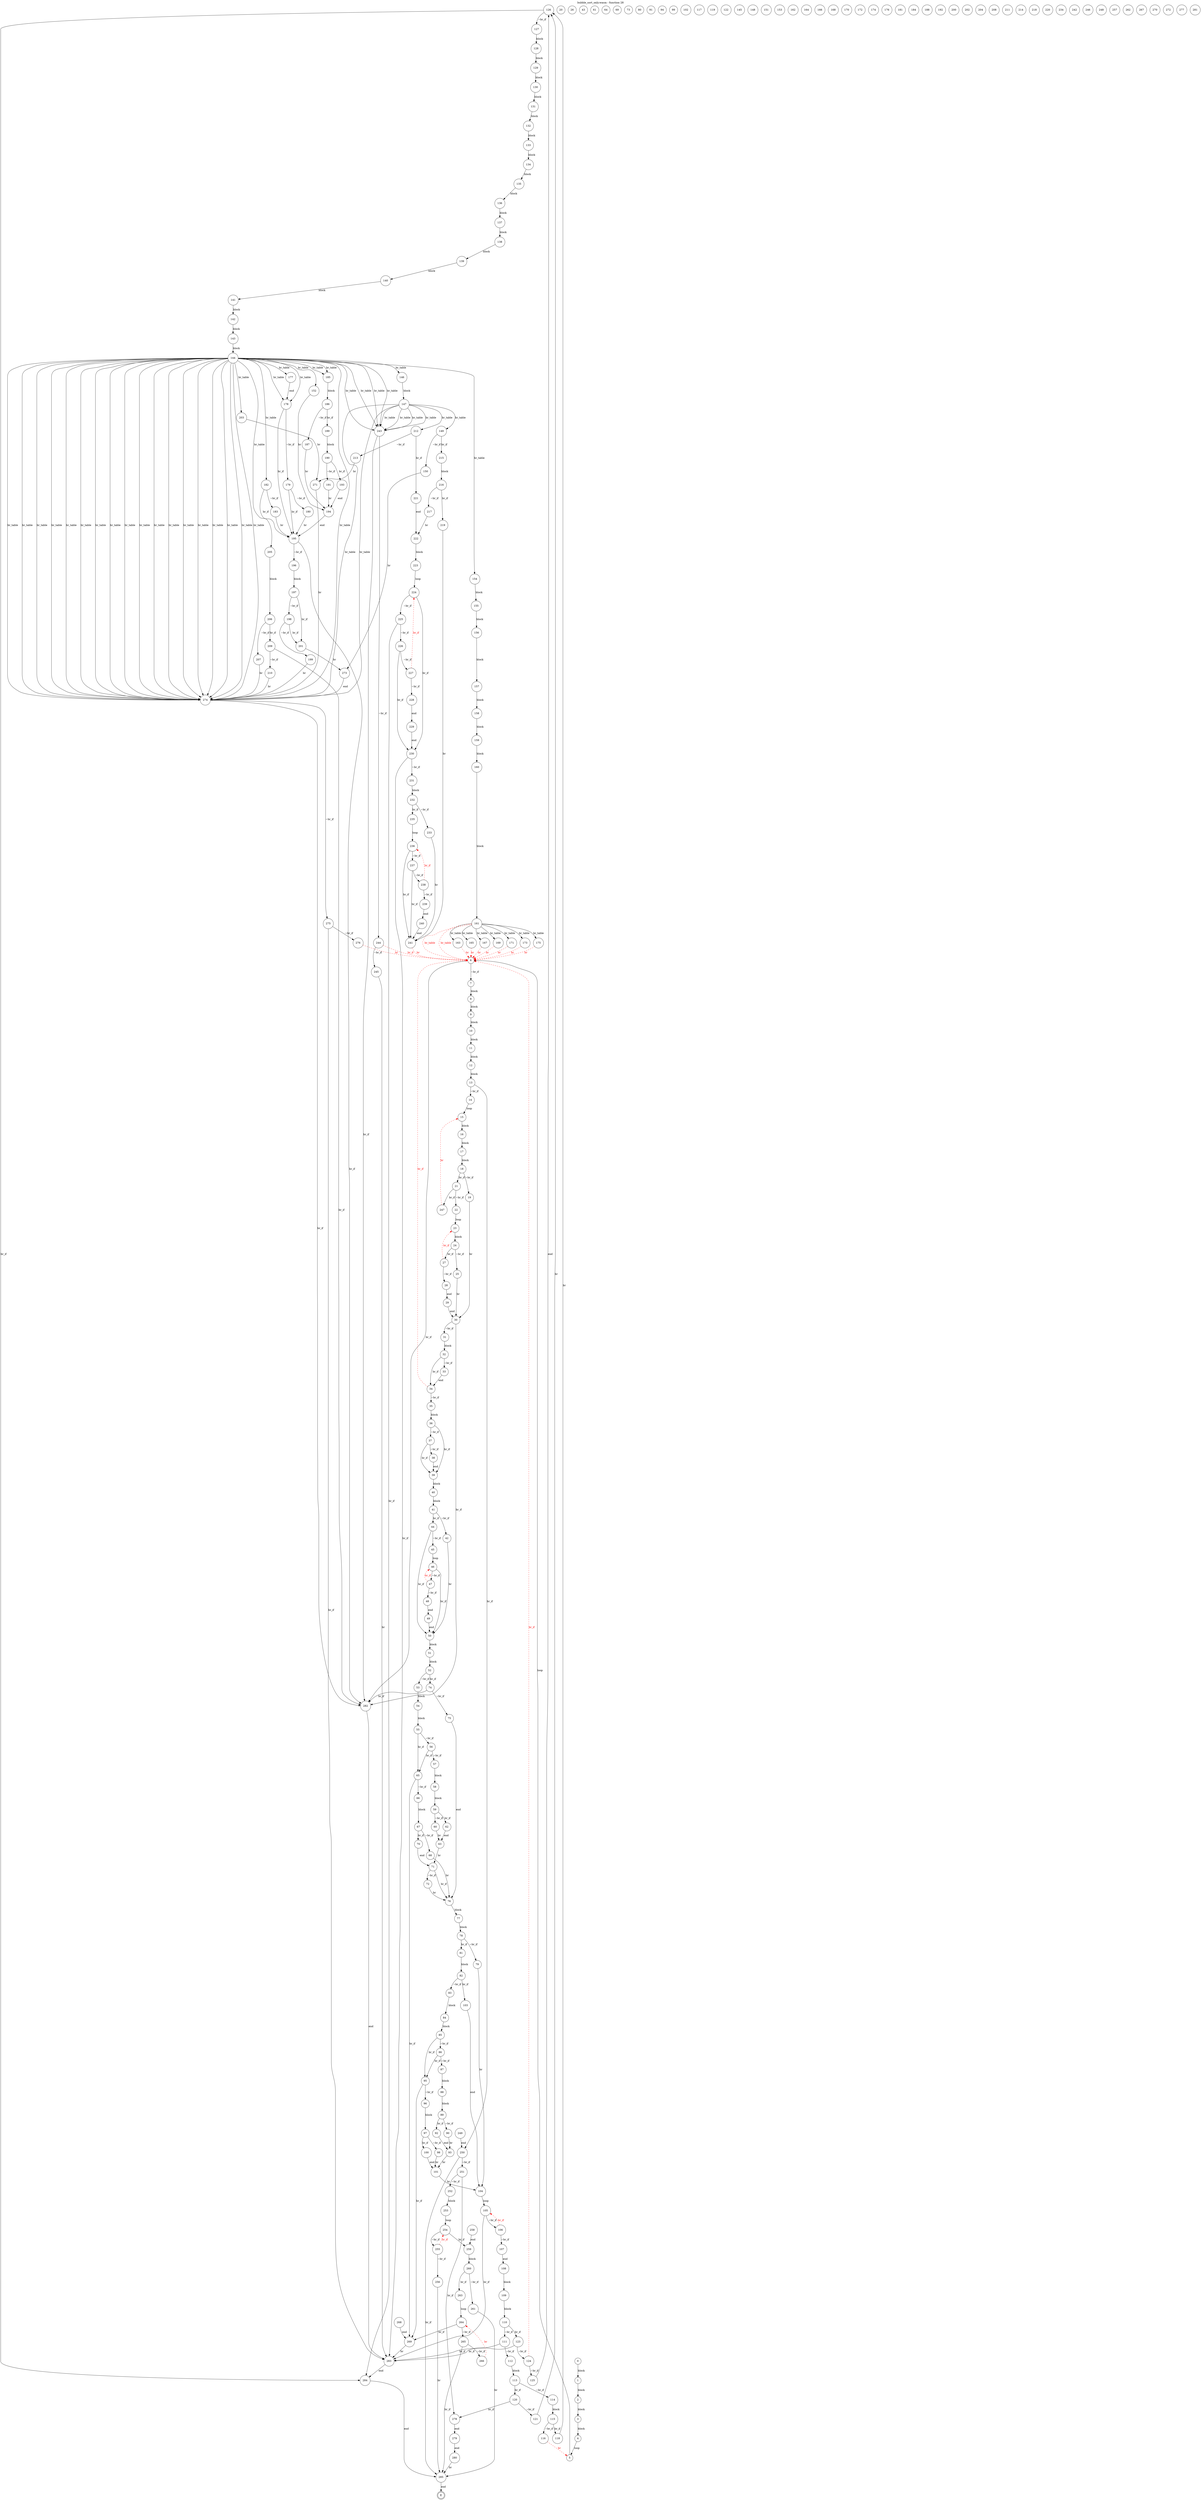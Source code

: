 digraph finite_state_machine {
    label = "bubble_sort_only.wasm - function 28"
    labelloc =  t
    labelfontsize = 16
    labelfontcolor = black
    labelfontname = "Helvetica"
    node [shape = doublecircle]; E ;
node [shape=circle, fontcolor=black, style="", label="0"]0
node [shape=circle, fontcolor=black, style="", label="1"]1
node [shape=circle, fontcolor=black, style="", label="2"]2
node [shape=circle, fontcolor=black, style="", label="3"]3
node [shape=circle, fontcolor=black, style="", label="4"]4
node [shape=circle, fontcolor=black, style="", label="5"]5
node [shape=circle, fontcolor=black, style="", label="6"]6
node [shape=circle, fontcolor=black, style="", label="7"]7
node [shape=circle, fontcolor=black, style="", label="8"]8
node [shape=circle, fontcolor=black, style="", label="9"]9
node [shape=circle, fontcolor=black, style="", label="10"]10
node [shape=circle, fontcolor=black, style="", label="11"]11
node [shape=circle, fontcolor=black, style="", label="12"]12
node [shape=circle, fontcolor=black, style="", label="13"]13
node [shape=circle, fontcolor=black, style="", label="14"]14
node [shape=circle, fontcolor=black, style="", label="15"]15
node [shape=circle, fontcolor=black, style="", label="16"]16
node [shape=circle, fontcolor=black, style="", label="17"]17
node [shape=circle, fontcolor=black, style="", label="18"]18
node [shape=circle, fontcolor=black, style="", label="19"]19
node [shape=circle, fontcolor=black, style="", label="20"]20
node [shape=circle, fontcolor=black, style="", label="21"]21
node [shape=circle, fontcolor=black, style="", label="22"]22
node [shape=circle, fontcolor=black, style="", label="23"]23
node [shape=circle, fontcolor=black, style="", label="24"]24
node [shape=circle, fontcolor=black, style="", label="25"]25
node [shape=circle, fontcolor=black, style="", label="26"]26
node [shape=circle, fontcolor=black, style="", label="27"]27
node [shape=circle, fontcolor=black, style="", label="28"]28
node [shape=circle, fontcolor=black, style="", label="29"]29
node [shape=circle, fontcolor=black, style="", label="30"]30
node [shape=circle, fontcolor=black, style="", label="31"]31
node [shape=circle, fontcolor=black, style="", label="32"]32
node [shape=circle, fontcolor=black, style="", label="33"]33
node [shape=circle, fontcolor=black, style="", label="34"]34
node [shape=circle, fontcolor=black, style="", label="35"]35
node [shape=circle, fontcolor=black, style="", label="36"]36
node [shape=circle, fontcolor=black, style="", label="37"]37
node [shape=circle, fontcolor=black, style="", label="38"]38
node [shape=circle, fontcolor=black, style="", label="39"]39
node [shape=circle, fontcolor=black, style="", label="40"]40
node [shape=circle, fontcolor=black, style="", label="41"]41
node [shape=circle, fontcolor=black, style="", label="42"]42
node [shape=circle, fontcolor=black, style="", label="43"]43
node [shape=circle, fontcolor=black, style="", label="44"]44
node [shape=circle, fontcolor=black, style="", label="45"]45
node [shape=circle, fontcolor=black, style="", label="46"]46
node [shape=circle, fontcolor=black, style="", label="47"]47
node [shape=circle, fontcolor=black, style="", label="48"]48
node [shape=circle, fontcolor=black, style="", label="49"]49
node [shape=circle, fontcolor=black, style="", label="50"]50
node [shape=circle, fontcolor=black, style="", label="51"]51
node [shape=circle, fontcolor=black, style="", label="52"]52
node [shape=circle, fontcolor=black, style="", label="53"]53
node [shape=circle, fontcolor=black, style="", label="54"]54
node [shape=circle, fontcolor=black, style="", label="55"]55
node [shape=circle, fontcolor=black, style="", label="56"]56
node [shape=circle, fontcolor=black, style="", label="57"]57
node [shape=circle, fontcolor=black, style="", label="58"]58
node [shape=circle, fontcolor=black, style="", label="59"]59
node [shape=circle, fontcolor=black, style="", label="60"]60
node [shape=circle, fontcolor=black, style="", label="61"]61
node [shape=circle, fontcolor=black, style="", label="62"]62
node [shape=circle, fontcolor=black, style="", label="63"]63
node [shape=circle, fontcolor=black, style="", label="64"]64
node [shape=circle, fontcolor=black, style="", label="65"]65
node [shape=circle, fontcolor=black, style="", label="66"]66
node [shape=circle, fontcolor=black, style="", label="67"]67
node [shape=circle, fontcolor=black, style="", label="68"]68
node [shape=circle, fontcolor=black, style="", label="69"]69
node [shape=circle, fontcolor=black, style="", label="70"]70
node [shape=circle, fontcolor=black, style="", label="71"]71
node [shape=circle, fontcolor=black, style="", label="72"]72
node [shape=circle, fontcolor=black, style="", label="73"]73
node [shape=circle, fontcolor=black, style="", label="74"]74
node [shape=circle, fontcolor=black, style="", label="75"]75
node [shape=circle, fontcolor=black, style="", label="76"]76
node [shape=circle, fontcolor=black, style="", label="77"]77
node [shape=circle, fontcolor=black, style="", label="78"]78
node [shape=circle, fontcolor=black, style="", label="79"]79
node [shape=circle, fontcolor=black, style="", label="80"]80
node [shape=circle, fontcolor=black, style="", label="81"]81
node [shape=circle, fontcolor=black, style="", label="82"]82
node [shape=circle, fontcolor=black, style="", label="83"]83
node [shape=circle, fontcolor=black, style="", label="84"]84
node [shape=circle, fontcolor=black, style="", label="85"]85
node [shape=circle, fontcolor=black, style="", label="86"]86
node [shape=circle, fontcolor=black, style="", label="87"]87
node [shape=circle, fontcolor=black, style="", label="88"]88
node [shape=circle, fontcolor=black, style="", label="89"]89
node [shape=circle, fontcolor=black, style="", label="90"]90
node [shape=circle, fontcolor=black, style="", label="91"]91
node [shape=circle, fontcolor=black, style="", label="92"]92
node [shape=circle, fontcolor=black, style="", label="93"]93
node [shape=circle, fontcolor=black, style="", label="94"]94
node [shape=circle, fontcolor=black, style="", label="95"]95
node [shape=circle, fontcolor=black, style="", label="96"]96
node [shape=circle, fontcolor=black, style="", label="97"]97
node [shape=circle, fontcolor=black, style="", label="98"]98
node [shape=circle, fontcolor=black, style="", label="99"]99
node [shape=circle, fontcolor=black, style="", label="100"]100
node [shape=circle, fontcolor=black, style="", label="101"]101
node [shape=circle, fontcolor=black, style="", label="102"]102
node [shape=circle, fontcolor=black, style="", label="103"]103
node [shape=circle, fontcolor=black, style="", label="104"]104
node [shape=circle, fontcolor=black, style="", label="105"]105
node [shape=circle, fontcolor=black, style="", label="106"]106
node [shape=circle, fontcolor=black, style="", label="107"]107
node [shape=circle, fontcolor=black, style="", label="108"]108
node [shape=circle, fontcolor=black, style="", label="109"]109
node [shape=circle, fontcolor=black, style="", label="110"]110
node [shape=circle, fontcolor=black, style="", label="111"]111
node [shape=circle, fontcolor=black, style="", label="112"]112
node [shape=circle, fontcolor=black, style="", label="113"]113
node [shape=circle, fontcolor=black, style="", label="114"]114
node [shape=circle, fontcolor=black, style="", label="115"]115
node [shape=circle, fontcolor=black, style="", label="116"]116
node [shape=circle, fontcolor=black, style="", label="117"]117
node [shape=circle, fontcolor=black, style="", label="118"]118
node [shape=circle, fontcolor=black, style="", label="119"]119
node [shape=circle, fontcolor=black, style="", label="120"]120
node [shape=circle, fontcolor=black, style="", label="121"]121
node [shape=circle, fontcolor=black, style="", label="122"]122
node [shape=circle, fontcolor=black, style="", label="123"]123
node [shape=circle, fontcolor=black, style="", label="124"]124
node [shape=circle, fontcolor=black, style="", label="125"]125
node [shape=circle, fontcolor=black, style="", label="126"]126
node [shape=circle, fontcolor=black, style="", label="127"]127
node [shape=circle, fontcolor=black, style="", label="128"]128
node [shape=circle, fontcolor=black, style="", label="129"]129
node [shape=circle, fontcolor=black, style="", label="130"]130
node [shape=circle, fontcolor=black, style="", label="131"]131
node [shape=circle, fontcolor=black, style="", label="132"]132
node [shape=circle, fontcolor=black, style="", label="133"]133
node [shape=circle, fontcolor=black, style="", label="134"]134
node [shape=circle, fontcolor=black, style="", label="135"]135
node [shape=circle, fontcolor=black, style="", label="136"]136
node [shape=circle, fontcolor=black, style="", label="137"]137
node [shape=circle, fontcolor=black, style="", label="138"]138
node [shape=circle, fontcolor=black, style="", label="139"]139
node [shape=circle, fontcolor=black, style="", label="140"]140
node [shape=circle, fontcolor=black, style="", label="141"]141
node [shape=circle, fontcolor=black, style="", label="142"]142
node [shape=circle, fontcolor=black, style="", label="143"]143
node [shape=circle, fontcolor=black, style="", label="144"]144
node [shape=circle, fontcolor=black, style="", label="145"]145
node [shape=circle, fontcolor=black, style="", label="146"]146
node [shape=circle, fontcolor=black, style="", label="147"]147
node [shape=circle, fontcolor=black, style="", label="148"]148
node [shape=circle, fontcolor=black, style="", label="149"]149
node [shape=circle, fontcolor=black, style="", label="150"]150
node [shape=circle, fontcolor=black, style="", label="151"]151
node [shape=circle, fontcolor=black, style="", label="152"]152
node [shape=circle, fontcolor=black, style="", label="153"]153
node [shape=circle, fontcolor=black, style="", label="154"]154
node [shape=circle, fontcolor=black, style="", label="155"]155
node [shape=circle, fontcolor=black, style="", label="156"]156
node [shape=circle, fontcolor=black, style="", label="157"]157
node [shape=circle, fontcolor=black, style="", label="158"]158
node [shape=circle, fontcolor=black, style="", label="159"]159
node [shape=circle, fontcolor=black, style="", label="160"]160
node [shape=circle, fontcolor=black, style="", label="161"]161
node [shape=circle, fontcolor=black, style="", label="162"]162
node [shape=circle, fontcolor=black, style="", label="163"]163
node [shape=circle, fontcolor=black, style="", label="164"]164
node [shape=circle, fontcolor=black, style="", label="165"]165
node [shape=circle, fontcolor=black, style="", label="166"]166
node [shape=circle, fontcolor=black, style="", label="167"]167
node [shape=circle, fontcolor=black, style="", label="168"]168
node [shape=circle, fontcolor=black, style="", label="169"]169
node [shape=circle, fontcolor=black, style="", label="170"]170
node [shape=circle, fontcolor=black, style="", label="171"]171
node [shape=circle, fontcolor=black, style="", label="172"]172
node [shape=circle, fontcolor=black, style="", label="173"]173
node [shape=circle, fontcolor=black, style="", label="174"]174
node [shape=circle, fontcolor=black, style="", label="175"]175
node [shape=circle, fontcolor=black, style="", label="176"]176
node [shape=circle, fontcolor=black, style="", label="177"]177
node [shape=circle, fontcolor=black, style="", label="178"]178
node [shape=circle, fontcolor=black, style="", label="179"]179
node [shape=circle, fontcolor=black, style="", label="180"]180
node [shape=circle, fontcolor=black, style="", label="181"]181
node [shape=circle, fontcolor=black, style="", label="182"]182
node [shape=circle, fontcolor=black, style="", label="183"]183
node [shape=circle, fontcolor=black, style="", label="184"]184
node [shape=circle, fontcolor=black, style="", label="185"]185
node [shape=circle, fontcolor=black, style="", label="186"]186
node [shape=circle, fontcolor=black, style="", label="187"]187
node [shape=circle, fontcolor=black, style="", label="188"]188
node [shape=circle, fontcolor=black, style="", label="189"]189
node [shape=circle, fontcolor=black, style="", label="190"]190
node [shape=circle, fontcolor=black, style="", label="191"]191
node [shape=circle, fontcolor=black, style="", label="192"]192
node [shape=circle, fontcolor=black, style="", label="193"]193
node [shape=circle, fontcolor=black, style="", label="194"]194
node [shape=circle, fontcolor=black, style="", label="195"]195
node [shape=circle, fontcolor=black, style="", label="196"]196
node [shape=circle, fontcolor=black, style="", label="197"]197
node [shape=circle, fontcolor=black, style="", label="198"]198
node [shape=circle, fontcolor=black, style="", label="199"]199
node [shape=circle, fontcolor=black, style="", label="200"]200
node [shape=circle, fontcolor=black, style="", label="201"]201
node [shape=circle, fontcolor=black, style="", label="202"]202
node [shape=circle, fontcolor=black, style="", label="203"]203
node [shape=circle, fontcolor=black, style="", label="204"]204
node [shape=circle, fontcolor=black, style="", label="205"]205
node [shape=circle, fontcolor=black, style="", label="206"]206
node [shape=circle, fontcolor=black, style="", label="207"]207
node [shape=circle, fontcolor=black, style="", label="208"]208
node [shape=circle, fontcolor=black, style="", label="209"]209
node [shape=circle, fontcolor=black, style="", label="210"]210
node [shape=circle, fontcolor=black, style="", label="211"]211
node [shape=circle, fontcolor=black, style="", label="212"]212
node [shape=circle, fontcolor=black, style="", label="213"]213
node [shape=circle, fontcolor=black, style="", label="214"]214
node [shape=circle, fontcolor=black, style="", label="215"]215
node [shape=circle, fontcolor=black, style="", label="216"]216
node [shape=circle, fontcolor=black, style="", label="217"]217
node [shape=circle, fontcolor=black, style="", label="218"]218
node [shape=circle, fontcolor=black, style="", label="219"]219
node [shape=circle, fontcolor=black, style="", label="220"]220
node [shape=circle, fontcolor=black, style="", label="221"]221
node [shape=circle, fontcolor=black, style="", label="222"]222
node [shape=circle, fontcolor=black, style="", label="223"]223
node [shape=circle, fontcolor=black, style="", label="224"]224
node [shape=circle, fontcolor=black, style="", label="225"]225
node [shape=circle, fontcolor=black, style="", label="226"]226
node [shape=circle, fontcolor=black, style="", label="227"]227
node [shape=circle, fontcolor=black, style="", label="228"]228
node [shape=circle, fontcolor=black, style="", label="229"]229
node [shape=circle, fontcolor=black, style="", label="230"]230
node [shape=circle, fontcolor=black, style="", label="231"]231
node [shape=circle, fontcolor=black, style="", label="232"]232
node [shape=circle, fontcolor=black, style="", label="233"]233
node [shape=circle, fontcolor=black, style="", label="234"]234
node [shape=circle, fontcolor=black, style="", label="235"]235
node [shape=circle, fontcolor=black, style="", label="236"]236
node [shape=circle, fontcolor=black, style="", label="237"]237
node [shape=circle, fontcolor=black, style="", label="238"]238
node [shape=circle, fontcolor=black, style="", label="239"]239
node [shape=circle, fontcolor=black, style="", label="240"]240
node [shape=circle, fontcolor=black, style="", label="241"]241
node [shape=circle, fontcolor=black, style="", label="242"]242
node [shape=circle, fontcolor=black, style="", label="243"]243
node [shape=circle, fontcolor=black, style="", label="244"]244
node [shape=circle, fontcolor=black, style="", label="245"]245
node [shape=circle, fontcolor=black, style="", label="246"]246
node [shape=circle, fontcolor=black, style="", label="247"]247
node [shape=circle, fontcolor=black, style="", label="248"]248
node [shape=circle, fontcolor=black, style="", label="249"]249
node [shape=circle, fontcolor=black, style="", label="250"]250
node [shape=circle, fontcolor=black, style="", label="251"]251
node [shape=circle, fontcolor=black, style="", label="252"]252
node [shape=circle, fontcolor=black, style="", label="253"]253
node [shape=circle, fontcolor=black, style="", label="254"]254
node [shape=circle, fontcolor=black, style="", label="255"]255
node [shape=circle, fontcolor=black, style="", label="256"]256
node [shape=circle, fontcolor=black, style="", label="257"]257
node [shape=circle, fontcolor=black, style="", label="258"]258
node [shape=circle, fontcolor=black, style="", label="259"]259
node [shape=circle, fontcolor=black, style="", label="260"]260
node [shape=circle, fontcolor=black, style="", label="261"]261
node [shape=circle, fontcolor=black, style="", label="262"]262
node [shape=circle, fontcolor=black, style="", label="263"]263
node [shape=circle, fontcolor=black, style="", label="264"]264
node [shape=circle, fontcolor=black, style="", label="265"]265
node [shape=circle, fontcolor=black, style="", label="266"]266
node [shape=circle, fontcolor=black, style="", label="267"]267
node [shape=circle, fontcolor=black, style="", label="268"]268
node [shape=circle, fontcolor=black, style="", label="269"]269
node [shape=circle, fontcolor=black, style="", label="270"]270
node [shape=circle, fontcolor=black, style="", label="271"]271
node [shape=circle, fontcolor=black, style="", label="272"]272
node [shape=circle, fontcolor=black, style="", label="273"]273
node [shape=circle, fontcolor=black, style="", label="274"]274
node [shape=circle, fontcolor=black, style="", label="275"]275
node [shape=circle, fontcolor=black, style="", label="276"]276
node [shape=circle, fontcolor=black, style="", label="277"]277
node [shape=circle, fontcolor=black, style="", label="278"]278
node [shape=circle, fontcolor=black, style="", label="279"]279
node [shape=circle, fontcolor=black, style="", label="280"]280
node [shape=circle, fontcolor=black, style="", label="281"]281
node [shape=circle, fontcolor=black, style="", label="282"]282
node [shape=circle, fontcolor=black, style="", label="283"]283
node [shape=circle, fontcolor=black, style="", label="284"]284
node [shape=circle, fontcolor=black, style="", label="285"]285
node [shape=circle, fontcolor=black, style="", label="E"]E
    0 -> 1[label="block"];
    1 -> 2[label="block"];
    2 -> 3[label="block"];
    3 -> 4[label="block"];
    4 -> 5[label="loop"];
    5 -> 6[label="loop"];
    6 -> 7[label="~br_if"];
    6 -> 282[label="br_if"];
    7 -> 8[label="block"];
    8 -> 9[label="block"];
    9 -> 10[label="block"];
    10 -> 11[label="block"];
    11 -> 12[label="block"];
    12 -> 13[label="block"];
    13 -> 14[label="~br_if"];
    13 -> 250[label="br_if"];
    14 -> 15[label="loop"];
    15 -> 16[label="block"];
    16 -> 17[label="block"];
    17 -> 18[label="block"];
    18 -> 19[label="~br_if"];
    18 -> 21[label="br_if"];
    19 -> 30[label="br"];
    21 -> 22[label="~br_if"];
    21 -> 247[label="br_if"];
    22 -> 23[label="loop"];
    23 -> 24[label="block"];
    24 -> 25[label="~br_if"];
    24 -> 27[label="br_if"];
    25 -> 30[label="br"];
    27 -> 28[label="~br_if"];
    27 -> 23[style="dashed" color="red" fontcolor="red" label="br_if"];
    28 -> 29[label="end"];
    29 -> 30[label="end"];
    30 -> 31[label="~br_if"];
    30 -> 282[label="br_if"];
    31 -> 32[label="block"];
    32 -> 33[label="~br_if"];
    32 -> 34[label="br_if"];
    33 -> 34[label="end"];
    34 -> 35[label="~br_if"];
    34 -> 6[style="dashed" color="red" fontcolor="red" label="br_if"];
    35 -> 36[label="block"];
    36 -> 37[label="~br_if"];
    36 -> 39[label="br_if"];
    37 -> 38[label="~br_if"];
    37 -> 39[label="br_if"];
    38 -> 39[label="end"];
    39 -> 40[label="block"];
    40 -> 41[label="block"];
    41 -> 42[label="~br_if"];
    41 -> 44[label="br_if"];
    42 -> 50[label="br"];
    44 -> 45[label="~br_if"];
    44 -> 50[label="br_if"];
    45 -> 46[label="loop"];
    46 -> 47[label="~br_if"];
    46 -> 50[label="br_if"];
    47 -> 48[label="~br_if"];
    47 -> 46[style="dashed" color="red" fontcolor="red" label="br_if"];
    48 -> 49[label="end"];
    49 -> 50[label="end"];
    50 -> 51[label="block"];
    51 -> 52[label="block"];
    52 -> 53[label="~br_if"];
    52 -> 74[label="br_if"];
    53 -> 54[label="block"];
    54 -> 55[label="block"];
    55 -> 56[label="~br_if"];
    55 -> 65[label="br_if"];
    56 -> 57[label="~br_if"];
    56 -> 65[label="br_if"];
    57 -> 58[label="block"];
    58 -> 59[label="block"];
    59 -> 60[label="~br_if"];
    59 -> 62[label="br_if"];
    60 -> 63[label="br"];
    62 -> 63[label="end"];
    63 -> 71[label="br"];
    65 -> 66[label="~br_if"];
    65 -> 269[label="br_if"];
    66 -> 67[label="block"];
    67 -> 68[label="~br_if"];
    67 -> 70[label="br_if"];
    68 -> 76[label="br"];
    70 -> 71[label="end"];
    71 -> 72[label="~br_if"];
    71 -> 76[label="br_if"];
    72 -> 76[label="br"];
    74 -> 75[label="~br_if"];
    74 -> 282[label="br_if"];
    75 -> 76[label="end"];
    76 -> 77[label="block"];
    77 -> 78[label="block"];
    78 -> 79[label="~br_if"];
    78 -> 81[label="br_if"];
    79 -> 104[label="br"];
    81 -> 82[label="block"];
    82 -> 83[label="~br_if"];
    82 -> 103[label="br_if"];
    83 -> 84[label="block"];
    84 -> 85[label="block"];
    85 -> 86[label="~br_if"];
    85 -> 95[label="br_if"];
    86 -> 87[label="~br_if"];
    86 -> 95[label="br_if"];
    87 -> 88[label="block"];
    88 -> 89[label="block"];
    89 -> 90[label="~br_if"];
    89 -> 92[label="br_if"];
    90 -> 93[label="br"];
    92 -> 93[label="end"];
    93 -> 101[label="br"];
    95 -> 96[label="~br_if"];
    95 -> 269[label="br_if"];
    96 -> 97[label="block"];
    97 -> 98[label="~br_if"];
    97 -> 100[label="br_if"];
    98 -> 101[label="br"];
    100 -> 101[label="end"];
    101 -> 104[label="br"];
    103 -> 104[label="end"];
    104 -> 105[label="loop"];
    105 -> 106[label="~br_if"];
    105 -> 283[label="br_if"];
    106 -> 107[label="~br_if"];
    106 -> 105[style="dashed" color="red" fontcolor="red" label="br_if"];
    107 -> 108[label="end"];
    108 -> 109[label="block"];
    109 -> 110[label="block"];
    110 -> 111[label="~br_if"];
    110 -> 123[label="br_if"];
    111 -> 112[label="~br_if"];
    111 -> 283[label="br_if"];
    112 -> 113[label="block"];
    113 -> 114[label="~br_if"];
    113 -> 120[label="br_if"];
    114 -> 115[label="block"];
    115 -> 116[label="~br_if"];
    115 -> 118[label="br_if"];
    116 -> 5[style="dashed" color="red" fontcolor="red" label="br"];
    118 -> 126[label="br"];
    120 -> 121[label="~br_if"];
    120 -> 278[label="br_if"];
    121 -> 126[label="br"];
    123 -> 124[label="~br_if"];
    123 -> 283[label="br_if"];
    124 -> 125[label="~br_if"];
    124 -> 6[style="dashed" color="red" fontcolor="red" label="br_if"];
    125 -> 126[label="end"];
    126 -> 127[label="~br_if"];
    126 -> 284[label="br_if"];
    127 -> 128[label="block"];
    128 -> 129[label="block"];
    129 -> 130[label="block"];
    130 -> 131[label="block"];
    131 -> 132[label="block"];
    132 -> 133[label="block"];
    133 -> 134[label="block"];
    134 -> 135[label="block"];
    135 -> 136[label="block"];
    136 -> 137[label="block"];
    137 -> 138[label="block"];
    138 -> 139[label="block"];
    139 -> 140[label="block"];
    140 -> 141[label="block"];
    141 -> 142[label="block"];
    142 -> 143[label="block"];
    143 -> 144[label="block"];
    144 -> 178[label="br_table"];
    144 -> 274[label="br_table"];
    144 -> 274[label="br_table"];
    144 -> 274[label="br_table"];
    144 -> 274[label="br_table"];
    144 -> 274[label="br_table"];
    144 -> 274[label="br_table"];
    144 -> 274[label="br_table"];
    144 -> 274[label="br_table"];
    144 -> 243[label="br_table"];
    144 -> 274[label="br_table"];
    144 -> 203[label="br_table"];
    144 -> 185[label="br_table"];
    144 -> 243[label="br_table"];
    144 -> 243[label="br_table"];
    144 -> 243[label="br_table"];
    144 -> 274[label="br_table"];
    144 -> 185[label="br_table"];
    144 -> 274[label="br_table"];
    144 -> 274[label="br_table"];
    144 -> 274[label="br_table"];
    144 -> 274[label="br_table"];
    144 -> 154[label="br_table"];
    144 -> 182[label="br_table"];
    144 -> 177[label="br_table"];
    144 -> 274[label="br_table"];
    144 -> 274[label="br_table"];
    144 -> 205[label="br_table"];
    144 -> 274[label="br_table"];
    144 -> 152[label="br_table"];
    144 -> 274[label="br_table"];
    144 -> 274[label="br_table"];
    144 -> 178[label="br_table"];
    144 -> 146[label="br_table"];
    146 -> 147[label="block"];
    147 -> 243[label="br_table"];
    147 -> 274[label="br_table"];
    147 -> 212[label="br_table"];
    147 -> 274[label="br_table"];
    147 -> 243[label="br_table"];
    147 -> 243[label="br_table"];
    147 -> 243[label="br_table"];
    147 -> 149[label="br_table"];
    149 -> 150[label="~br_if"];
    149 -> 215[label="br_if"];
    150 -> 273[label="br"];
    152 -> 194[label="br"];
    154 -> 155[label="block"];
    155 -> 156[label="block"];
    156 -> 157[label="block"];
    157 -> 158[label="block"];
    158 -> 159[label="block"];
    159 -> 160[label="block"];
    160 -> 161[label="block"];
    161 -> 163[label="br_table"];
    161 -> 165[label="br_table"];
    161 -> 167[label="br_table"];
    161 -> 169[label="br_table"];
    161 -> 171[label="br_table"];
    161 -> 6[style="dashed" color="red" fontcolor="red" label="br_table"];
    161 -> 173[label="br_table"];
    161 -> 175[label="br_table"];
    161 -> 6[style="dashed" color="red" fontcolor="red" label="br_table"];
    163 -> 6[style="dashed" color="red" fontcolor="red" label="br"];
    165 -> 6[style="dashed" color="red" fontcolor="red" label="br"];
    167 -> 6[style="dashed" color="red" fontcolor="red" label="br"];
    169 -> 6[style="dashed" color="red" fontcolor="red" label="br"];
    171 -> 6[style="dashed" color="red" fontcolor="red" label="br"];
    173 -> 6[style="dashed" color="red" fontcolor="red" label="br"];
    175 -> 6[style="dashed" color="red" fontcolor="red" label="br"];
    177 -> 178[label="end"];
    178 -> 179[label="~br_if"];
    178 -> 195[label="br_if"];
    179 -> 180[label="~br_if"];
    179 -> 195[label="br_if"];
    180 -> 195[label="br"];
    182 -> 183[label="~br_if"];
    182 -> 195[label="br_if"];
    183 -> 195[label="br"];
    185 -> 186[label="block"];
    186 -> 187[label="~br_if"];
    186 -> 189[label="br_if"];
    187 -> 194[label="br"];
    189 -> 190[label="block"];
    190 -> 191[label="~br_if"];
    190 -> 193[label="br_if"];
    191 -> 194[label="br"];
    193 -> 194[label="end"];
    194 -> 195[label="end"];
    195 -> 196[label="~br_if"];
    195 -> 282[label="br_if"];
    196 -> 197[label="block"];
    197 -> 198[label="~br_if"];
    197 -> 201[label="br_if"];
    198 -> 199[label="~br_if"];
    198 -> 201[label="br_if"];
    199 -> 274[label="br"];
    201 -> 273[label="br"];
    203 -> 271[label="br"];
    205 -> 206[label="block"];
    206 -> 207[label="~br_if"];
    206 -> 209[label="br_if"];
    207 -> 274[label="br"];
    209 -> 210[label="~br_if"];
    209 -> 282[label="br_if"];
    210 -> 274[label="br"];
    212 -> 213[label="~br_if"];
    212 -> 221[label="br_if"];
    213 -> 271[label="br"];
    215 -> 216[label="block"];
    216 -> 217[label="~br_if"];
    216 -> 219[label="br_if"];
    217 -> 222[label="br"];
    219 -> 241[label="br"];
    221 -> 222[label="end"];
    222 -> 223[label="block"];
    223 -> 224[label="loop"];
    224 -> 225[label="~br_if"];
    224 -> 230[label="br_if"];
    225 -> 226[label="~br_if"];
    225 -> 284[label="br_if"];
    226 -> 227[label="~br_if"];
    226 -> 230[label="br_if"];
    227 -> 228[label="~br_if"];
    227 -> 224[style="dashed" color="red" fontcolor="red" label="br_if"];
    228 -> 229[label="end"];
    229 -> 230[label="end"];
    230 -> 231[label="~br_if"];
    230 -> 283[label="br_if"];
    231 -> 232[label="block"];
    232 -> 233[label="~br_if"];
    232 -> 235[label="br_if"];
    233 -> 241[label="br"];
    235 -> 236[label="loop"];
    236 -> 237[label="~br_if"];
    236 -> 241[label="br_if"];
    237 -> 238[label="~br_if"];
    237 -> 241[label="br_if"];
    238 -> 239[label="~br_if"];
    238 -> 236[style="dashed" color="red" fontcolor="red" label="br_if"];
    239 -> 240[label="end"];
    240 -> 241[label="end"];
    241 -> 6[style="dashed" color="red" fontcolor="red" label="br"];
    243 -> 244[label="~br_if"];
    243 -> 282[label="br_if"];
    244 -> 245[label="~br_if"];
    244 -> 6[style="dashed" color="red" fontcolor="red" label="br_if"];
    245 -> 283[label="br"];
    247 -> 15[style="dashed" color="red" fontcolor="red" label="br"];
    249 -> 250[label="end"];
    250 -> 251[label="~br_if"];
    250 -> 285[label="br_if"];
    251 -> 252[label="~br_if"];
    251 -> 278[label="br_if"];
    252 -> 253[label="block"];
    253 -> 254[label="loop"];
    254 -> 255[label="~br_if"];
    254 -> 259[label="br_if"];
    255 -> 256[label="~br_if"];
    255 -> 254[style="dashed" color="red" fontcolor="red" label="br_if"];
    256 -> 285[label="br"];
    258 -> 259[label="end"];
    259 -> 260[label="block"];
    260 -> 261[label="~br_if"];
    260 -> 263[label="br_if"];
    261 -> 285[label="br"];
    263 -> 264[label="loop"];
    264 -> 265[label="~br_if"];
    264 -> 269[label="br_if"];
    265 -> 266[label="~br_if"];
    265 -> 285[label="br_if"];
    266 -> 264[style="dashed" color="red" fontcolor="red" label="br"];
    268 -> 269[label="end"];
    269 -> 283[label="br"];
    271 -> 274[label="br"];
    273 -> 274[label="end"];
    274 -> 275[label="~br_if"];
    274 -> 282[label="br_if"];
    275 -> 276[label="~br_if"];
    275 -> 283[label="br_if"];
    276 -> 6[style="dashed" color="red" fontcolor="red" label="br"];
    278 -> 279[label="end"];
    279 -> 280[label="end"];
    280 -> 285[label="br"];
    282 -> 283[label="end"];
    283 -> 284[label="end"];
    284 -> 285[label="end"];
    285 -> E[label="end"];
}
